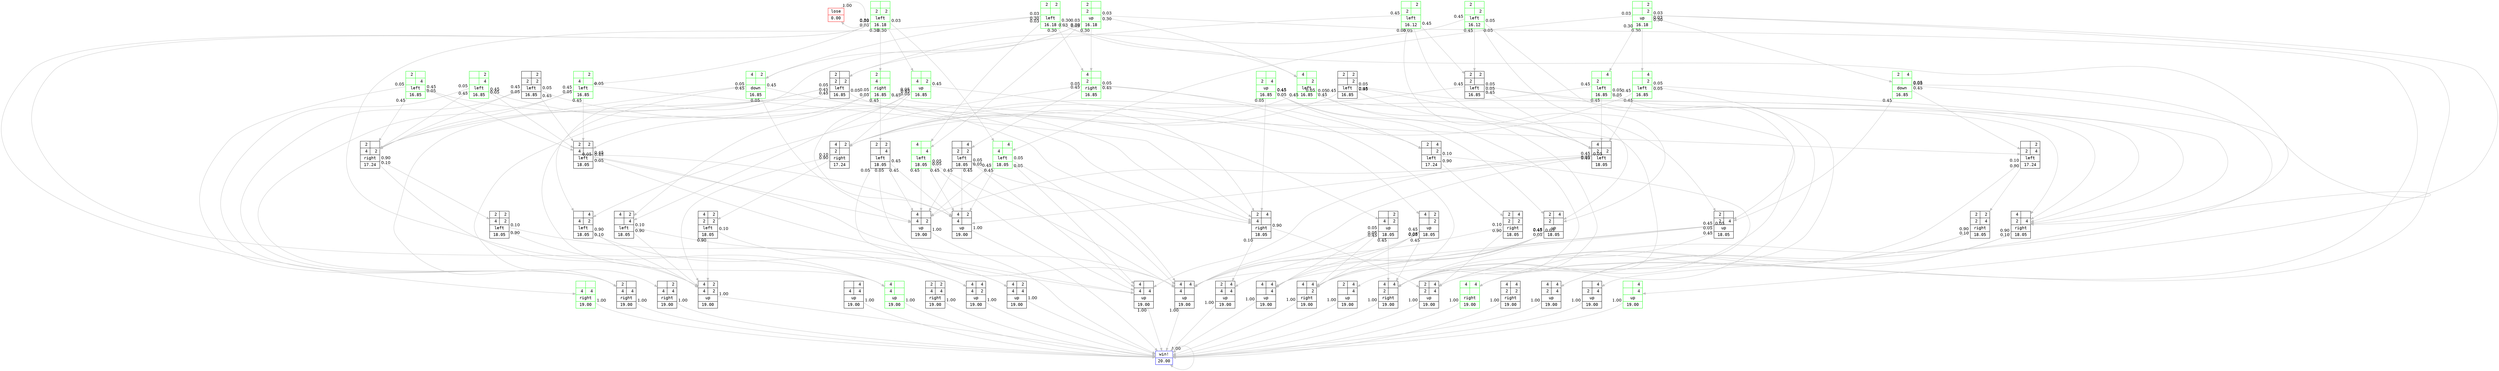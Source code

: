 digraph {
  splines=spline;
  nodesep=1;
  ranksep=2;
  node [fontname="Courier"];
  s0_0_0_0 [shape=record, color=red, label="{{lose}|{0.00}}"];
  s0_0_0_3 [shape=record, color=blue, label="{{win!}|{20.00}}"];
  s0_0_1_1 [shape=record, color=green, label="{{&nbsp;&nbsp;|&nbsp;&nbsp;}|{&nbsp;2|&nbsp;2}|{left}|{16.18}}"];
  s0_0_1_2 [shape=record, color=green, label="{{&nbsp;&nbsp;|&nbsp;&nbsp;}|{&nbsp;2|&nbsp;4}|{up}|{16.85}}"];
  s0_0_2_1 [shape=record, color=green, label="{{&nbsp;&nbsp;|&nbsp;&nbsp;}|{&nbsp;4|&nbsp;2}|{up}|{16.85}}"];
  s0_0_2_2 [shape=record, color=green, label="{{&nbsp;&nbsp;|&nbsp;&nbsp;}|{&nbsp;4|&nbsp;4}|{right}|{19.00}}"];
  s0_1_0_1 [shape=record, color=green, label="{{&nbsp;&nbsp;|&nbsp;2}|{&nbsp;&nbsp;|&nbsp;2}|{up}|{16.18}}"];
  s0_1_0_2 [shape=record, color=green, label="{{&nbsp;&nbsp;|&nbsp;2}|{&nbsp;&nbsp;|&nbsp;4}|{left}|{16.85}}"];
  s0_1_1_0 [shape=record, color=green, label="{{&nbsp;&nbsp;|&nbsp;2}|{&nbsp;2|&nbsp;&nbsp;}|{left}|{16.12}}"];
  s0_1_1_1 [shape=record, label="{{&nbsp;&nbsp;|&nbsp;2}|{&nbsp;2|&nbsp;2}|{left}|{16.85}}"];
  s0_1_1_2 [shape=record, label="{{&nbsp;&nbsp;|&nbsp;2}|{&nbsp;2|&nbsp;4}|{left}|{17.24}}"];
  s0_1_2_0 [shape=record, color=green, label="{{&nbsp;&nbsp;|&nbsp;2}|{&nbsp;4|&nbsp;&nbsp;}|{left}|{16.85}}"];
  s0_1_2_1 [shape=record, label="{{&nbsp;&nbsp;|&nbsp;2}|{&nbsp;4|&nbsp;2}|{up}|{18.05}}"];
  s0_1_2_2 [shape=record, label="{{&nbsp;&nbsp;|&nbsp;2}|{&nbsp;4|&nbsp;4}|{right}|{19.00}}"];
  s0_2_0_1 [shape=record, color=green, label="{{&nbsp;&nbsp;|&nbsp;4}|{&nbsp;&nbsp;|&nbsp;2}|{left}|{16.85}}"];
  s0_2_0_2 [shape=record, color=green, label="{{&nbsp;&nbsp;|&nbsp;4}|{&nbsp;&nbsp;|&nbsp;4}|{up}|{19.00}}"];
  s0_2_1_0 [shape=record, color=green, label="{{&nbsp;&nbsp;|&nbsp;4}|{&nbsp;2|&nbsp;&nbsp;}|{left}|{16.85}}"];
  s0_2_1_1 [shape=record, label="{{&nbsp;&nbsp;|&nbsp;4}|{&nbsp;2|&nbsp;2}|{left}|{18.05}}"];
  s0_2_1_2 [shape=record, label="{{&nbsp;&nbsp;|&nbsp;4}|{&nbsp;2|&nbsp;4}|{up}|{19.00}}"];
  s0_2_2_0 [shape=record, color=green, label="{{&nbsp;&nbsp;|&nbsp;4}|{&nbsp;4|&nbsp;&nbsp;}|{left}|{18.05}}"];
  s0_2_2_1 [shape=record, label="{{&nbsp;&nbsp;|&nbsp;4}|{&nbsp;4|&nbsp;2}|{left}|{18.05}}"];
  s0_2_2_2 [shape=record, label="{{&nbsp;&nbsp;|&nbsp;4}|{&nbsp;4|&nbsp;4}|{up}|{19.00}}"];
  s1_0_0_1 [shape=record, color=green, label="{{&nbsp;2|&nbsp;&nbsp;}|{&nbsp;&nbsp;|&nbsp;2}|{left}|{16.12}}"];
  s1_0_0_2 [shape=record, color=green, label="{{&nbsp;2|&nbsp;&nbsp;}|{&nbsp;&nbsp;|&nbsp;4}|{left}|{16.85}}"];
  s1_0_1_0 [shape=record, color=green, label="{{&nbsp;2|&nbsp;&nbsp;}|{&nbsp;2|&nbsp;&nbsp;}|{up}|{16.18}}"];
  s1_0_1_1 [shape=record, label="{{&nbsp;2|&nbsp;&nbsp;}|{&nbsp;2|&nbsp;2}|{left}|{16.85}}"];
  s1_0_1_2 [shape=record, label="{{&nbsp;2|&nbsp;&nbsp;}|{&nbsp;2|&nbsp;4}|{up}|{18.05}}"];
  s1_0_2_0 [shape=record, color=green, label="{{&nbsp;2|&nbsp;&nbsp;}|{&nbsp;4|&nbsp;&nbsp;}|{right}|{16.85}}"];
  s1_0_2_1 [shape=record, label="{{&nbsp;2|&nbsp;&nbsp;}|{&nbsp;4|&nbsp;2}|{right}|{17.24}}"];
  s1_0_2_2 [shape=record, label="{{&nbsp;2|&nbsp;&nbsp;}|{&nbsp;4|&nbsp;4}|{right}|{19.00}}"];
  s1_1_0_0 [shape=record, color=green, label="{{&nbsp;2|&nbsp;2}|{&nbsp;&nbsp;|&nbsp;&nbsp;}|{left}|{16.18}}"];
  s1_1_0_1 [shape=record, label="{{&nbsp;2|&nbsp;2}|{&nbsp;&nbsp;|&nbsp;2}|{left}|{16.85}}"];
  s1_1_0_2 [shape=record, label="{{&nbsp;2|&nbsp;2}|{&nbsp;&nbsp;|&nbsp;4}|{left}|{18.05}}"];
  s1_1_1_0 [shape=record, label="{{&nbsp;2|&nbsp;2}|{&nbsp;2|&nbsp;&nbsp;}|{left}|{16.85}}"];
  s1_1_1_2 [shape=record, label="{{&nbsp;2|&nbsp;2}|{&nbsp;2|&nbsp;4}|{right}|{18.05}}"];
  s1_1_2_0 [shape=record, label="{{&nbsp;2|&nbsp;2}|{&nbsp;4|&nbsp;&nbsp;}|{left}|{18.05}}"];
  s1_1_2_1 [shape=record, label="{{&nbsp;2|&nbsp;2}|{&nbsp;4|&nbsp;2}|{left}|{18.05}}"];
  s1_1_2_2 [shape=record, label="{{&nbsp;2|&nbsp;2}|{&nbsp;4|&nbsp;4}|{right}|{19.00}}"];
  s1_2_0_0 [shape=record, color=green, label="{{&nbsp;2|&nbsp;4}|{&nbsp;&nbsp;|&nbsp;&nbsp;}|{down}|{16.85}}"];
  s1_2_0_1 [shape=record, label="{{&nbsp;2|&nbsp;4}|{&nbsp;&nbsp;|&nbsp;2}|{left}|{17.24}}"];
  s1_2_0_2 [shape=record, label="{{&nbsp;2|&nbsp;4}|{&nbsp;&nbsp;|&nbsp;4}|{up}|{19.00}}"];
  s1_2_1_0 [shape=record, label="{{&nbsp;2|&nbsp;4}|{&nbsp;2|&nbsp;&nbsp;}|{up}|{18.05}}"];
  s1_2_1_1 [shape=record, label="{{&nbsp;2|&nbsp;4}|{&nbsp;2|&nbsp;2}|{right}|{18.05}}"];
  s1_2_1_2 [shape=record, label="{{&nbsp;2|&nbsp;4}|{&nbsp;2|&nbsp;4}|{up}|{19.00}}"];
  s1_2_2_0 [shape=record, label="{{&nbsp;2|&nbsp;4}|{&nbsp;4|&nbsp;&nbsp;}|{right}|{18.05}}"];
  s1_2_2_2 [shape=record, label="{{&nbsp;2|&nbsp;4}|{&nbsp;4|&nbsp;4}|{up}|{19.00}}"];
  s2_0_0_1 [shape=record, color=green, label="{{&nbsp;4|&nbsp;&nbsp;}|{&nbsp;&nbsp;|&nbsp;2}|{left}|{16.85}}"];
  s2_0_0_2 [shape=record, color=green, label="{{&nbsp;4|&nbsp;&nbsp;}|{&nbsp;&nbsp;|&nbsp;4}|{left}|{18.05}}"];
  s2_0_1_0 [shape=record, color=green, label="{{&nbsp;4|&nbsp;&nbsp;}|{&nbsp;2|&nbsp;&nbsp;}|{right}|{16.85}}"];
  s2_0_1_1 [shape=record, label="{{&nbsp;4|&nbsp;&nbsp;}|{&nbsp;2|&nbsp;2}|{left}|{18.05}}"];
  s2_0_1_2 [shape=record, label="{{&nbsp;4|&nbsp;&nbsp;}|{&nbsp;2|&nbsp;4}|{right}|{18.05}}"];
  s2_0_2_0 [shape=record, color=green, label="{{&nbsp;4|&nbsp;&nbsp;}|{&nbsp;4|&nbsp;&nbsp;}|{up}|{19.00}}"];
  s2_0_2_1 [shape=record, label="{{&nbsp;4|&nbsp;&nbsp;}|{&nbsp;4|&nbsp;2}|{up}|{19.00}}"];
  s2_0_2_2 [shape=record, label="{{&nbsp;4|&nbsp;&nbsp;}|{&nbsp;4|&nbsp;4}|{up}|{19.00}}"];
  s2_1_0_0 [shape=record, color=green, label="{{&nbsp;4|&nbsp;2}|{&nbsp;&nbsp;|&nbsp;&nbsp;}|{down}|{16.85}}"];
  s2_1_0_1 [shape=record, label="{{&nbsp;4|&nbsp;2}|{&nbsp;&nbsp;|&nbsp;2}|{up}|{18.05}}"];
  s2_1_0_2 [shape=record, label="{{&nbsp;4|&nbsp;2}|{&nbsp;&nbsp;|&nbsp;4}|{left}|{18.05}}"];
  s2_1_1_0 [shape=record, label="{{&nbsp;4|&nbsp;2}|{&nbsp;2|&nbsp;&nbsp;}|{right}|{17.24}}"];
  s2_1_1_1 [shape=record, label="{{&nbsp;4|&nbsp;2}|{&nbsp;2|&nbsp;2}|{left}|{18.05}}"];
  s2_1_2_0 [shape=record, label="{{&nbsp;4|&nbsp;2}|{&nbsp;4|&nbsp;&nbsp;}|{up}|{19.00}}"];
  s2_1_2_1 [shape=record, label="{{&nbsp;4|&nbsp;2}|{&nbsp;4|&nbsp;2}|{up}|{19.00}}"];
  s2_1_2_2 [shape=record, label="{{&nbsp;4|&nbsp;2}|{&nbsp;4|&nbsp;4}|{up}|{19.00}}"];
  s2_2_0_0 [shape=record, color=green, label="{{&nbsp;4|&nbsp;4}|{&nbsp;&nbsp;|&nbsp;&nbsp;}|{right}|{19.00}}"];
  s2_2_0_1 [shape=record, label="{{&nbsp;4|&nbsp;4}|{&nbsp;&nbsp;|&nbsp;2}|{right}|{19.00}}"];
  s2_2_0_2 [shape=record, label="{{&nbsp;4|&nbsp;4}|{&nbsp;&nbsp;|&nbsp;4}|{up}|{19.00}}"];
  s2_2_1_0 [shape=record, label="{{&nbsp;4|&nbsp;4}|{&nbsp;2|&nbsp;&nbsp;}|{right}|{19.00}}"];
  s2_2_1_1 [shape=record, label="{{&nbsp;4|&nbsp;4}|{&nbsp;2|&nbsp;2}|{right}|{19.00}}"];
  s2_2_1_2 [shape=record, label="{{&nbsp;4|&nbsp;4}|{&nbsp;2|&nbsp;4}|{up}|{19.00}}"];
  s2_2_2_0 [shape=record, label="{{&nbsp;4|&nbsp;4}|{&nbsp;4|&nbsp;&nbsp;}|{up}|{19.00}}"];
  s2_2_2_1 [shape=record, label="{{&nbsp;4|&nbsp;4}|{&nbsp;4|&nbsp;2}|{up}|{19.00}}"];
  s0_0_0_0 -> s0_0_0_0 [taillabel=" 1.00 ", weight=100, color=grey];
  s0_0_0_3 -> s0_0_0_3 [taillabel=" 1.00 ", weight=100, color=grey];
  s0_0_1_1 -> s1_0_2_0 [taillabel=" 0.30 ", weight=30, color=grey];
  s0_0_1_1 -> s2_0_2_0 [taillabel=" 0.03 ", weight=3, color=grey];
  s0_0_1_1 -> s0_1_2_0 [taillabel=" 0.30 ", weight=30, color=grey];
  s0_0_1_1 -> s0_2_2_0 [taillabel=" 0.03 ", weight=3, color=grey];
  s0_0_1_1 -> s0_0_2_1 [taillabel=" 0.30 ", weight=30, color=grey];
  s0_0_1_1 -> s0_0_2_2 [taillabel=" 0.03 ", weight=3, color=grey];
  s0_0_1_2 -> s1_2_1_0 [taillabel=" 0.45 ", weight=45, color=grey];
  s0_0_1_2 -> s1_2_2_0 [taillabel=" 0.05 ", weight=5, color=grey];
  s0_0_1_2 -> s1_2_0_1 [taillabel=" 0.45 ", weight=45, color=grey];
  s0_0_1_2 -> s1_2_0_2 [taillabel=" 0.05 ", weight=5, color=grey];
  s0_0_2_1 -> s2_1_1_0 [taillabel=" 0.45 ", weight=45, color=grey];
  s0_0_2_1 -> s2_1_2_0 [taillabel=" 0.05 ", weight=5, color=grey];
  s0_0_2_1 -> s2_1_0_1 [taillabel=" 0.45 ", weight=45, color=grey];
  s0_0_2_1 -> s2_1_0_2 [taillabel=" 0.05 ", weight=5, color=grey];
  s0_0_2_2 -> s0_0_0_3 [taillabel=" 1.00 ", weight=100, color=grey];
  s0_1_0_1 -> s1_2_0_0 [taillabel=" 0.30 ", weight=30, color=grey];
  s0_1_0_1 -> s2_2_0_0 [taillabel=" 0.03 ", weight=3, color=grey];
  s0_1_0_1 -> s0_2_1_0 [taillabel=" 0.30 ", weight=30, color=grey];
  s0_1_0_1 -> s0_2_2_0 [taillabel=" 0.03 ", weight=3, color=grey];
  s0_1_0_1 -> s0_2_0_1 [taillabel=" 0.30 ", weight=30, color=grey];
  s0_1_0_1 -> s0_2_0_2 [taillabel=" 0.03 ", weight=3, color=grey];
  s0_1_0_2 -> s1_1_2_0 [taillabel=" 0.45 ", weight=45, color=grey];
  s0_1_0_2 -> s1_2_2_0 [taillabel=" 0.05 ", weight=5, color=grey];
  s0_1_0_2 -> s1_0_2_1 [taillabel=" 0.45 ", weight=45, color=grey];
  s0_1_0_2 -> s1_0_2_2 [taillabel=" 0.05 ", weight=5, color=grey];
  s0_1_1_0 -> s1_1_1_0 [taillabel=" 0.45 ", weight=45, color=grey];
  s0_1_1_0 -> s1_2_1_0 [taillabel=" 0.05 ", weight=5, color=grey];
  s0_1_1_0 -> s1_0_1_1 [taillabel=" 0.45 ", weight=45, color=grey];
  s0_1_1_0 -> s1_0_1_2 [taillabel=" 0.05 ", weight=5, color=grey];
  s0_1_1_1 -> s1_1_2_0 [taillabel=" 0.45 ", weight=45, color=grey];
  s0_1_1_1 -> s1_2_2_0 [taillabel=" 0.05 ", weight=5, color=grey];
  s0_1_1_1 -> s1_0_2_1 [taillabel=" 0.45 ", weight=45, color=grey];
  s0_1_1_1 -> s1_0_2_2 [taillabel=" 0.05 ", weight=5, color=grey];
  s0_1_1_2 -> s1_1_1_2 [taillabel=" 0.90 ", weight=90, color=grey];
  s0_1_1_2 -> s1_2_1_2 [taillabel=" 0.10 ", weight=10, color=grey];
  s0_1_2_0 -> s1_1_2_0 [taillabel=" 0.45 ", weight=45, color=grey];
  s0_1_2_0 -> s1_2_2_0 [taillabel=" 0.05 ", weight=5, color=grey];
  s0_1_2_0 -> s1_0_2_1 [taillabel=" 0.45 ", weight=45, color=grey];
  s0_1_2_0 -> s1_0_2_2 [taillabel=" 0.05 ", weight=5, color=grey];
  s0_1_2_1 -> s2_2_1_0 [taillabel=" 0.45 ", weight=45, color=grey];
  s0_1_2_1 -> s2_2_2_0 [taillabel=" 0.05 ", weight=5, color=grey];
  s0_1_2_1 -> s2_2_0_1 [taillabel=" 0.45 ", weight=45, color=grey];
  s0_1_2_1 -> s2_2_0_2 [taillabel=" 0.05 ", weight=5, color=grey];
  s0_1_2_2 -> s0_0_0_3 [taillabel=" 1.00 ", weight=100, color=grey];
  s0_2_0_1 -> s2_1_1_0 [taillabel=" 0.45 ", weight=45, color=grey];
  s0_2_0_1 -> s2_2_1_0 [taillabel=" 0.05 ", weight=5, color=grey];
  s0_2_0_1 -> s2_0_1_1 [taillabel=" 0.45 ", weight=45, color=grey];
  s0_2_0_1 -> s2_0_1_2 [taillabel=" 0.05 ", weight=5, color=grey];
  s0_2_0_2 -> s0_0_0_3 [taillabel=" 1.00 ", weight=100, color=grey];
  s0_2_1_0 -> s2_1_1_0 [taillabel=" 0.45 ", weight=45, color=grey];
  s0_2_1_0 -> s2_2_1_0 [taillabel=" 0.05 ", weight=5, color=grey];
  s0_2_1_0 -> s2_0_1_1 [taillabel=" 0.45 ", weight=45, color=grey];
  s0_2_1_0 -> s2_0_1_2 [taillabel=" 0.05 ", weight=5, color=grey];
  s0_2_1_1 -> s2_1_2_0 [taillabel=" 0.45 ", weight=45, color=grey];
  s0_2_1_1 -> s2_2_2_0 [taillabel=" 0.05 ", weight=5, color=grey];
  s0_2_1_1 -> s2_0_2_1 [taillabel=" 0.45 ", weight=45, color=grey];
  s0_2_1_1 -> s2_0_2_2 [taillabel=" 0.05 ", weight=5, color=grey];
  s0_2_1_2 -> s0_0_0_3 [taillabel=" 1.00 ", weight=100, color=grey];
  s0_2_2_0 -> s2_1_2_0 [taillabel=" 0.45 ", weight=45, color=grey];
  s0_2_2_0 -> s2_2_2_0 [taillabel=" 0.05 ", weight=5, color=grey];
  s0_2_2_0 -> s2_0_2_1 [taillabel=" 0.45 ", weight=45, color=grey];
  s0_2_2_0 -> s2_0_2_2 [taillabel=" 0.05 ", weight=5, color=grey];
  s0_2_2_1 -> s2_1_2_1 [taillabel=" 0.90 ", weight=90, color=grey];
  s0_2_2_1 -> s2_2_2_1 [taillabel=" 0.10 ", weight=10, color=grey];
  s0_2_2_2 -> s0_0_0_3 [taillabel=" 1.00 ", weight=100, color=grey];
  s1_0_0_1 -> s1_1_1_0 [taillabel=" 0.45 ", weight=45, color=grey];
  s1_0_0_1 -> s1_2_1_0 [taillabel=" 0.05 ", weight=5, color=grey];
  s1_0_0_1 -> s1_0_1_1 [taillabel=" 0.45 ", weight=45, color=grey];
  s1_0_0_1 -> s1_0_1_2 [taillabel=" 0.05 ", weight=5, color=grey];
  s1_0_0_2 -> s1_1_2_0 [taillabel=" 0.45 ", weight=45, color=grey];
  s1_0_0_2 -> s1_2_2_0 [taillabel=" 0.05 ", weight=5, color=grey];
  s1_0_0_2 -> s1_0_2_1 [taillabel=" 0.45 ", weight=45, color=grey];
  s1_0_0_2 -> s1_0_2_2 [taillabel=" 0.05 ", weight=5, color=grey];
  s1_0_1_0 -> s2_1_0_0 [taillabel=" 0.30 ", weight=30, color=grey];
  s1_0_1_0 -> s2_2_0_0 [taillabel=" 0.03 ", weight=3, color=grey];
  s1_0_1_0 -> s2_0_1_0 [taillabel=" 0.30 ", weight=30, color=grey];
  s1_0_1_0 -> s2_0_2_0 [taillabel=" 0.03 ", weight=3, color=grey];
  s1_0_1_0 -> s2_0_0_1 [taillabel=" 0.30 ", weight=30, color=grey];
  s1_0_1_0 -> s2_0_0_2 [taillabel=" 0.03 ", weight=3, color=grey];
  s1_0_1_1 -> s1_1_2_0 [taillabel=" 0.45 ", weight=45, color=grey];
  s1_0_1_1 -> s1_2_2_0 [taillabel=" 0.05 ", weight=5, color=grey];
  s1_0_1_1 -> s1_0_2_1 [taillabel=" 0.45 ", weight=45, color=grey];
  s1_0_1_1 -> s1_0_2_2 [taillabel=" 0.05 ", weight=5, color=grey];
  s1_0_1_2 -> s2_2_1_0 [taillabel=" 0.45 ", weight=45, color=grey];
  s1_0_1_2 -> s2_2_2_0 [taillabel=" 0.05 ", weight=5, color=grey];
  s1_0_1_2 -> s2_2_0_1 [taillabel=" 0.45 ", weight=45, color=grey];
  s1_0_1_2 -> s2_2_0_2 [taillabel=" 0.05 ", weight=5, color=grey];
  s1_0_2_0 -> s1_1_0_2 [taillabel=" 0.45 ", weight=45, color=grey];
  s1_0_2_0 -> s2_1_0_2 [taillabel=" 0.05 ", weight=5, color=grey];
  s1_0_2_0 -> s0_1_1_2 [taillabel=" 0.45 ", weight=45, color=grey];
  s1_0_2_0 -> s0_1_2_2 [taillabel=" 0.05 ", weight=5, color=grey];
  s1_0_2_1 -> s1_1_2_1 [taillabel=" 0.90 ", weight=90, color=grey];
  s1_0_2_1 -> s2_1_2_1 [taillabel=" 0.10 ", weight=10, color=grey];
  s1_0_2_2 -> s0_0_0_3 [taillabel=" 1.00 ", weight=100, color=grey];
  s1_1_0_0 -> s2_1_0_0 [taillabel=" 0.30 ", weight=30, color=grey];
  s1_1_0_0 -> s2_2_0_0 [taillabel=" 0.03 ", weight=3, color=grey];
  s1_1_0_0 -> s2_0_1_0 [taillabel=" 0.30 ", weight=30, color=grey];
  s1_1_0_0 -> s2_0_2_0 [taillabel=" 0.03 ", weight=3, color=grey];
  s1_1_0_0 -> s2_0_0_1 [taillabel=" 0.30 ", weight=30, color=grey];
  s1_1_0_0 -> s2_0_0_2 [taillabel=" 0.03 ", weight=3, color=grey];
  s1_1_0_1 -> s2_1_1_0 [taillabel=" 0.45 ", weight=45, color=grey];
  s1_1_0_1 -> s2_2_1_0 [taillabel=" 0.05 ", weight=5, color=grey];
  s1_1_0_1 -> s2_0_1_1 [taillabel=" 0.45 ", weight=45, color=grey];
  s1_1_0_1 -> s2_0_1_2 [taillabel=" 0.05 ", weight=5, color=grey];
  s1_1_0_2 -> s2_1_2_0 [taillabel=" 0.45 ", weight=45, color=grey];
  s1_1_0_2 -> s2_2_2_0 [taillabel=" 0.05 ", weight=5, color=grey];
  s1_1_0_2 -> s2_0_2_1 [taillabel=" 0.45 ", weight=45, color=grey];
  s1_1_0_2 -> s2_0_2_2 [taillabel=" 0.05 ", weight=5, color=grey];
  s1_1_1_0 -> s2_1_1_0 [taillabel=" 0.45 ", weight=45, color=grey];
  s1_1_1_0 -> s2_2_1_0 [taillabel=" 0.05 ", weight=5, color=grey];
  s1_1_1_0 -> s2_0_1_1 [taillabel=" 0.45 ", weight=45, color=grey];
  s1_1_1_0 -> s2_0_1_2 [taillabel=" 0.05 ", weight=5, color=grey];
  s1_1_1_2 -> s1_2_1_2 [taillabel=" 0.90 ", weight=90, color=grey];
  s1_1_1_2 -> s2_2_1_2 [taillabel=" 0.10 ", weight=10, color=grey];
  s1_1_2_0 -> s2_1_2_0 [taillabel=" 0.45 ", weight=45, color=grey];
  s1_1_2_0 -> s2_2_2_0 [taillabel=" 0.05 ", weight=5, color=grey];
  s1_1_2_0 -> s2_0_2_1 [taillabel=" 0.45 ", weight=45, color=grey];
  s1_1_2_0 -> s2_0_2_2 [taillabel=" 0.05 ", weight=5, color=grey];
  s1_1_2_1 -> s2_1_2_1 [taillabel=" 0.90 ", weight=90, color=grey];
  s1_1_2_1 -> s2_2_2_1 [taillabel=" 0.10 ", weight=10, color=grey];
  s1_1_2_2 -> s0_0_0_3 [taillabel=" 1.00 ", weight=100, color=grey];
  s1_2_0_0 -> s1_0_1_2 [taillabel=" 0.45 ", weight=45, color=grey];
  s1_2_0_0 -> s2_0_1_2 [taillabel=" 0.05 ", weight=5, color=grey];
  s1_2_0_0 -> s0_1_1_2 [taillabel=" 0.45 ", weight=45, color=grey];
  s1_2_0_0 -> s0_2_1_2 [taillabel=" 0.05 ", weight=5, color=grey];
  s1_2_0_1 -> s1_2_1_1 [taillabel=" 0.90 ", weight=90, color=grey];
  s1_2_0_1 -> s1_2_1_2 [taillabel=" 0.10 ", weight=10, color=grey];
  s1_2_0_2 -> s0_0_0_3 [taillabel=" 1.00 ", weight=100, color=grey];
  s1_2_1_0 -> s2_2_1_0 [taillabel=" 0.45 ", weight=45, color=grey];
  s1_2_1_0 -> s2_2_2_0 [taillabel=" 0.05 ", weight=5, color=grey];
  s1_2_1_0 -> s2_2_0_1 [taillabel=" 0.45 ", weight=45, color=grey];
  s1_2_1_0 -> s2_2_0_2 [taillabel=" 0.05 ", weight=5, color=grey];
  s1_2_1_1 -> s1_2_1_2 [taillabel=" 0.90 ", weight=90, color=grey];
  s1_2_1_1 -> s1_2_2_2 [taillabel=" 0.10 ", weight=10, color=grey];
  s1_2_1_2 -> s0_0_0_3 [taillabel=" 1.00 ", weight=100, color=grey];
  s1_2_2_0 -> s1_2_1_2 [taillabel=" 0.90 ", weight=90, color=grey];
  s1_2_2_0 -> s1_2_2_2 [taillabel=" 0.10 ", weight=10, color=grey];
  s1_2_2_2 -> s0_0_0_3 [taillabel=" 1.00 ", weight=100, color=grey];
  s2_0_0_1 -> s2_1_1_0 [taillabel=" 0.45 ", weight=45, color=grey];
  s2_0_0_1 -> s2_2_1_0 [taillabel=" 0.05 ", weight=5, color=grey];
  s2_0_0_1 -> s2_0_1_1 [taillabel=" 0.45 ", weight=45, color=grey];
  s2_0_0_1 -> s2_0_1_2 [taillabel=" 0.05 ", weight=5, color=grey];
  s2_0_0_2 -> s2_1_2_0 [taillabel=" 0.45 ", weight=45, color=grey];
  s2_0_0_2 -> s2_2_2_0 [taillabel=" 0.05 ", weight=5, color=grey];
  s2_0_0_2 -> s2_0_2_1 [taillabel=" 0.45 ", weight=45, color=grey];
  s2_0_0_2 -> s2_0_2_2 [taillabel=" 0.05 ", weight=5, color=grey];
  s2_0_1_0 -> s1_2_0_1 [taillabel=" 0.45 ", weight=45, color=grey];
  s2_0_1_0 -> s2_2_0_1 [taillabel=" 0.05 ", weight=5, color=grey];
  s2_0_1_0 -> s0_2_1_1 [taillabel=" 0.45 ", weight=45, color=grey];
  s2_0_1_0 -> s0_2_2_1 [taillabel=" 0.05 ", weight=5, color=grey];
  s2_0_1_1 -> s2_1_2_0 [taillabel=" 0.45 ", weight=45, color=grey];
  s2_0_1_1 -> s2_2_2_0 [taillabel=" 0.05 ", weight=5, color=grey];
  s2_0_1_1 -> s2_0_2_1 [taillabel=" 0.45 ", weight=45, color=grey];
  s2_0_1_1 -> s2_0_2_2 [taillabel=" 0.05 ", weight=5, color=grey];
  s2_0_1_2 -> s1_2_1_2 [taillabel=" 0.90 ", weight=90, color=grey];
  s2_0_1_2 -> s2_2_1_2 [taillabel=" 0.10 ", weight=10, color=grey];
  s2_0_2_0 -> s0_0_0_3 [taillabel=" 1.00 ", weight=100, color=grey];
  s2_0_2_1 -> s0_0_0_3 [taillabel=" 1.00 ", weight=100, color=grey];
  s2_0_2_2 -> s0_0_0_3 [taillabel=" 1.00 ", weight=100, color=grey];
  s2_1_0_0 -> s1_0_2_1 [taillabel=" 0.45 ", weight=45, color=grey];
  s2_1_0_0 -> s2_0_2_1 [taillabel=" 0.05 ", weight=5, color=grey];
  s2_1_0_0 -> s0_1_2_1 [taillabel=" 0.45 ", weight=45, color=grey];
  s2_1_0_0 -> s0_2_2_1 [taillabel=" 0.05 ", weight=5, color=grey];
  s2_1_0_1 -> s2_2_1_0 [taillabel=" 0.45 ", weight=45, color=grey];
  s2_1_0_1 -> s2_2_2_0 [taillabel=" 0.05 ", weight=5, color=grey];
  s2_1_0_1 -> s2_2_0_1 [taillabel=" 0.45 ", weight=45, color=grey];
  s2_1_0_1 -> s2_2_0_2 [taillabel=" 0.05 ", weight=5, color=grey];
  s2_1_0_2 -> s2_1_2_1 [taillabel=" 0.90 ", weight=90, color=grey];
  s2_1_0_2 -> s2_1_2_2 [taillabel=" 0.10 ", weight=10, color=grey];
  s2_1_1_0 -> s2_1_1_1 [taillabel=" 0.90 ", weight=90, color=grey];
  s2_1_1_0 -> s2_1_2_1 [taillabel=" 0.10 ", weight=10, color=grey];
  s2_1_1_1 -> s2_1_2_1 [taillabel=" 0.90 ", weight=90, color=grey];
  s2_1_1_1 -> s2_1_2_2 [taillabel=" 0.10 ", weight=10, color=grey];
  s2_1_2_0 -> s0_0_0_3 [taillabel=" 1.00 ", weight=100, color=grey];
  s2_1_2_1 -> s0_0_0_3 [taillabel=" 1.00 ", weight=100, color=grey];
  s2_1_2_2 -> s0_0_0_3 [taillabel=" 1.00 ", weight=100, color=grey];
  s2_2_0_0 -> s0_0_0_3 [taillabel=" 1.00 ", weight=100, color=grey];
  s2_2_0_1 -> s0_0_0_3 [taillabel=" 1.00 ", weight=100, color=grey];
  s2_2_0_2 -> s0_0_0_3 [taillabel=" 1.00 ", weight=100, color=grey];
  s2_2_1_0 -> s0_0_0_3 [taillabel=" 1.00 ", weight=100, color=grey];
  s2_2_1_1 -> s0_0_0_3 [taillabel=" 1.00 ", weight=100, color=grey];
  s2_2_1_2 -> s0_0_0_3 [taillabel=" 1.00 ", weight=100, color=grey];
  s2_2_2_0 -> s0_0_0_3 [taillabel=" 1.00 ", weight=100, color=grey];
  s2_2_2_1 -> s0_0_0_3 [taillabel=" 1.00 ", weight=100, color=grey];
}
